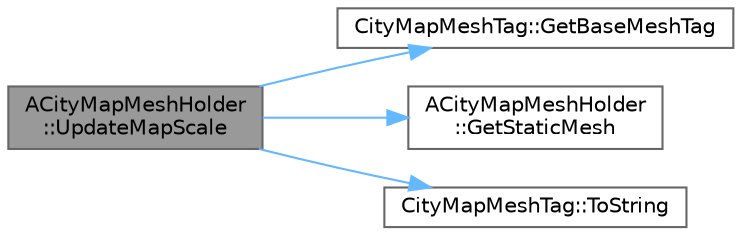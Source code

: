 digraph "ACityMapMeshHolder::UpdateMapScale"
{
 // INTERACTIVE_SVG=YES
 // LATEX_PDF_SIZE
  bgcolor="transparent";
  edge [fontname=Helvetica,fontsize=10,labelfontname=Helvetica,labelfontsize=10];
  node [fontname=Helvetica,fontsize=10,shape=box,height=0.2,width=0.4];
  rankdir="LR";
  Node1 [id="Node000001",label="ACityMapMeshHolder\l::UpdateMapScale",height=0.2,width=0.4,color="gray40", fillcolor="grey60", style="filled", fontcolor="black",tooltip="Set the scale to the dimensions of the base mesh."];
  Node1 -> Node2 [id="edge1_Node000001_Node000002",color="steelblue1",style="solid",tooltip=" "];
  Node2 [id="Node000002",label="CityMapMeshTag::GetBaseMeshTag",height=0.2,width=0.4,color="grey40", fillcolor="white", style="filled",URL="$d6/d33/classCityMapMeshTag.html#aad4b8e932e054f8fb58d8a8b0c2dcd8e",tooltip="Return the base mesh. The base mesh defines the unit tile for map scaling."];
  Node1 -> Node3 [id="edge2_Node000001_Node000003",color="steelblue1",style="solid",tooltip=" "];
  Node3 [id="Node000003",label="ACityMapMeshHolder\l::GetStaticMesh",height=0.2,width=0.4,color="grey40", fillcolor="white", style="filled",URL="$da/d1a/classACityMapMeshHolder.html#ac5db4ee9f869b579ffc0412cac90093f",tooltip="Return the static mesh corresponding to Tag."];
  Node1 -> Node4 [id="edge3_Node000001_Node000004",color="steelblue1",style="solid",tooltip=" "];
  Node4 [id="Node000004",label="CityMapMeshTag::ToString",height=0.2,width=0.4,color="grey40", fillcolor="white", style="filled",URL="$d6/d33/classCityMapMeshTag.html#a8cedcb3f29363cfa5df176e09e1c0408",tooltip="Get Tag name as FString."];
}
